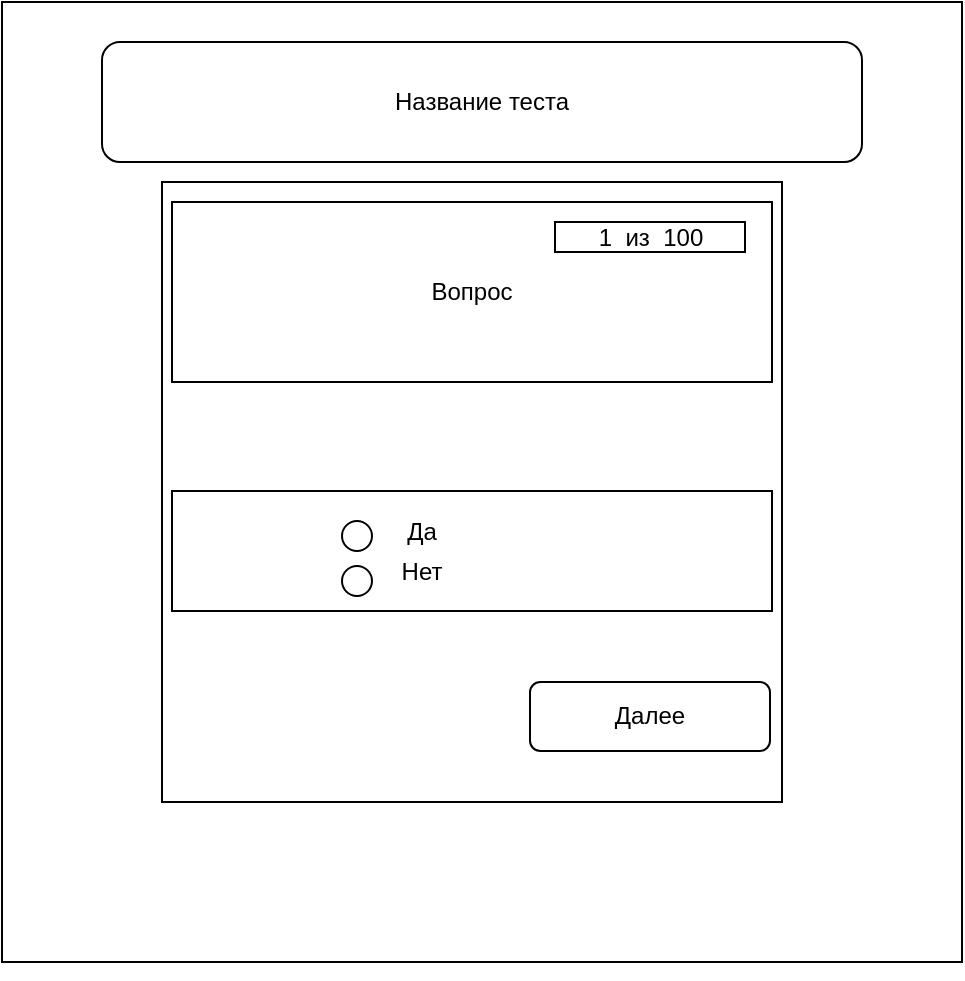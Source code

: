 <mxfile version="14.4.3" type="device"><diagram id="lDI7P9p4gDy7F5Jvo1Fc" name="Страница 1"><mxGraphModel dx="1086" dy="966" grid="1" gridSize="10" guides="1" tooltips="1" connect="1" arrows="1" fold="1" page="1" pageScale="1" pageWidth="827" pageHeight="1169" math="0" shadow="0"><root><mxCell id="0"/><mxCell id="1" parent="0"/><mxCell id="3hZwn_eW0XEYZYTC6ppN-1" value="" style="whiteSpace=wrap;html=1;aspect=fixed;" vertex="1" parent="1"><mxGeometry x="150" y="110" width="480" height="480" as="geometry"/></mxCell><mxCell id="3hZwn_eW0XEYZYTC6ppN-2" value="Название теста" style="rounded=1;whiteSpace=wrap;html=1;" vertex="1" parent="1"><mxGeometry x="200" y="130" width="380" height="60" as="geometry"/></mxCell><mxCell id="3hZwn_eW0XEYZYTC6ppN-3" value="" style="whiteSpace=wrap;html=1;aspect=fixed;" vertex="1" parent="1"><mxGeometry x="230" y="200" width="310" height="310" as="geometry"/></mxCell><mxCell id="3hZwn_eW0XEYZYTC6ppN-4" value="Далее" style="rounded=1;whiteSpace=wrap;html=1;" vertex="1" parent="1"><mxGeometry x="414" y="450" width="120" height="34.5" as="geometry"/></mxCell><mxCell id="3hZwn_eW0XEYZYTC6ppN-10" value="Вопрос" style="rounded=0;whiteSpace=wrap;html=1;" vertex="1" parent="1"><mxGeometry x="235" y="210" width="300" height="90" as="geometry"/></mxCell><mxCell id="3hZwn_eW0XEYZYTC6ppN-14" style="edgeStyle=orthogonalEdgeStyle;rounded=0;orthogonalLoop=1;jettySize=auto;html=1;exitX=0.5;exitY=1;exitDx=0;exitDy=0;" edge="1" parent="1" source="3hZwn_eW0XEYZYTC6ppN-1" target="3hZwn_eW0XEYZYTC6ppN-1"><mxGeometry relative="1" as="geometry"/></mxCell><mxCell id="3hZwn_eW0XEYZYTC6ppN-16" value="" style="rounded=0;whiteSpace=wrap;html=1;" vertex="1" parent="1"><mxGeometry x="235" y="354.5" width="300" height="60" as="geometry"/></mxCell><mxCell id="3hZwn_eW0XEYZYTC6ppN-20" value="" style="ellipse;whiteSpace=wrap;html=1;aspect=fixed;" vertex="1" parent="1"><mxGeometry x="320" y="369.5" width="15" height="15" as="geometry"/></mxCell><mxCell id="3hZwn_eW0XEYZYTC6ppN-21" value="" style="ellipse;whiteSpace=wrap;html=1;aspect=fixed;" vertex="1" parent="1"><mxGeometry x="320" y="392" width="15" height="15" as="geometry"/></mxCell><mxCell id="3hZwn_eW0XEYZYTC6ppN-22" value="Да" style="text;html=1;strokeColor=none;fillColor=none;align=center;verticalAlign=middle;whiteSpace=wrap;rounded=0;" vertex="1" parent="1"><mxGeometry x="340" y="364.5" width="40" height="20" as="geometry"/></mxCell><mxCell id="3hZwn_eW0XEYZYTC6ppN-23" value="Нет" style="text;html=1;strokeColor=none;fillColor=none;align=center;verticalAlign=middle;whiteSpace=wrap;rounded=0;" vertex="1" parent="1"><mxGeometry x="340" y="384.5" width="40" height="20" as="geometry"/></mxCell><mxCell id="3hZwn_eW0XEYZYTC6ppN-24" value="1&amp;nbsp; из&amp;nbsp; 100" style="rounded=0;whiteSpace=wrap;html=1;" vertex="1" parent="1"><mxGeometry x="426.5" y="220" width="95" height="15" as="geometry"/></mxCell></root></mxGraphModel></diagram></mxfile>